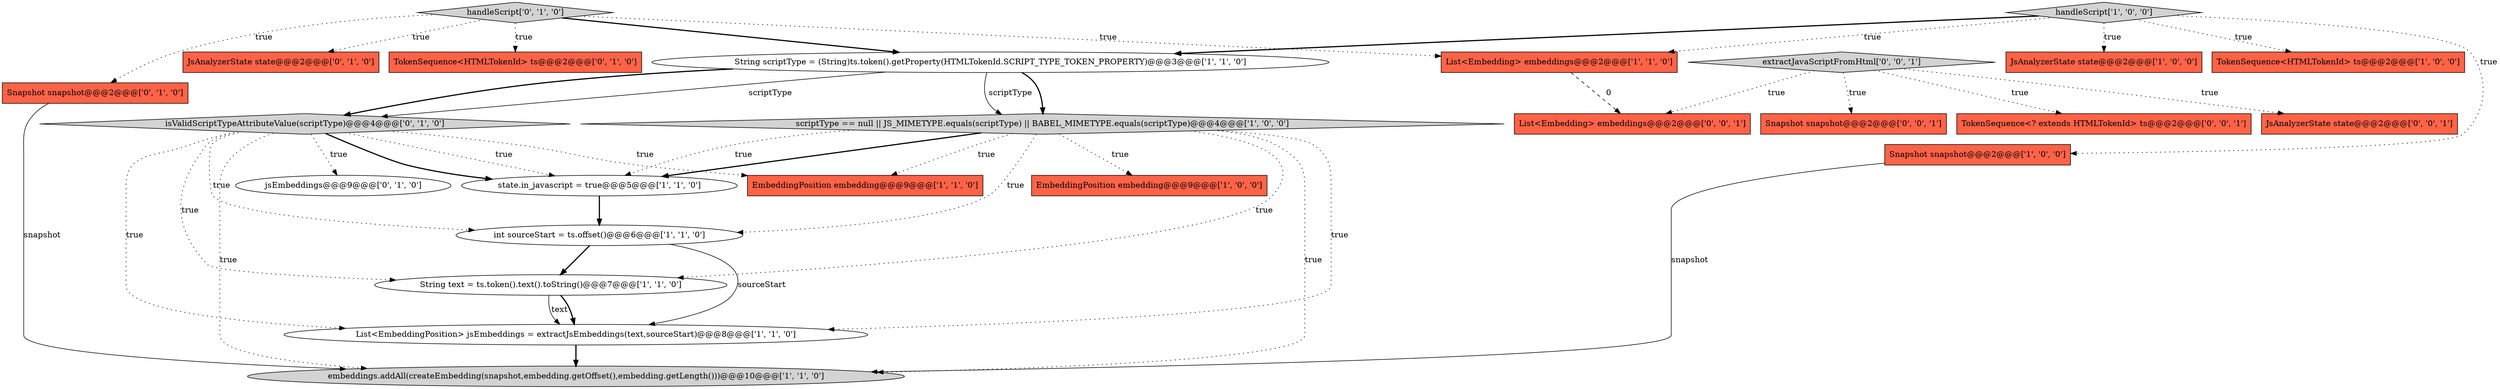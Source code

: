 digraph {
1 [style = filled, label = "int sourceStart = ts.offset()@@@6@@@['1', '1', '0']", fillcolor = white, shape = ellipse image = "AAA0AAABBB1BBB"];
8 [style = filled, label = "state.in_javascript = true@@@5@@@['1', '1', '0']", fillcolor = white, shape = ellipse image = "AAA0AAABBB1BBB"];
17 [style = filled, label = "Snapshot snapshot@@@2@@@['0', '1', '0']", fillcolor = tomato, shape = box image = "AAA0AAABBB2BBB"];
2 [style = filled, label = "handleScript['1', '0', '0']", fillcolor = lightgray, shape = diamond image = "AAA0AAABBB1BBB"];
7 [style = filled, label = "scriptType == null || JS_MIMETYPE.equals(scriptType) || BABEL_MIMETYPE.equals(scriptType)@@@4@@@['1', '0', '0']", fillcolor = lightgray, shape = diamond image = "AAA0AAABBB1BBB"];
16 [style = filled, label = "jsEmbeddings@@@9@@@['0', '1', '0']", fillcolor = white, shape = ellipse image = "AAA0AAABBB2BBB"];
19 [style = filled, label = "handleScript['0', '1', '0']", fillcolor = lightgray, shape = diamond image = "AAA0AAABBB2BBB"];
11 [style = filled, label = "JsAnalyzerState state@@@2@@@['1', '0', '0']", fillcolor = tomato, shape = box image = "AAA0AAABBB1BBB"];
12 [style = filled, label = "List<Embedding> embeddings@@@2@@@['1', '1', '0']", fillcolor = tomato, shape = box image = "AAA0AAABBB1BBB"];
0 [style = filled, label = "TokenSequence<HTMLTokenId> ts@@@2@@@['1', '0', '0']", fillcolor = tomato, shape = box image = "AAA0AAABBB1BBB"];
9 [style = filled, label = "List<EmbeddingPosition> jsEmbeddings = extractJsEmbeddings(text,sourceStart)@@@8@@@['1', '1', '0']", fillcolor = white, shape = ellipse image = "AAA0AAABBB1BBB"];
6 [style = filled, label = "EmbeddingPosition embedding@@@9@@@['1', '0', '0']", fillcolor = tomato, shape = box image = "AAA0AAABBB1BBB"];
21 [style = filled, label = "JsAnalyzerState state@@@2@@@['0', '0', '1']", fillcolor = tomato, shape = box image = "AAA0AAABBB3BBB"];
3 [style = filled, label = "String text = ts.token().text().toString()@@@7@@@['1', '1', '0']", fillcolor = white, shape = ellipse image = "AAA0AAABBB1BBB"];
22 [style = filled, label = "Snapshot snapshot@@@2@@@['0', '0', '1']", fillcolor = tomato, shape = box image = "AAA0AAABBB3BBB"];
20 [style = filled, label = "extractJavaScriptFromHtml['0', '0', '1']", fillcolor = lightgray, shape = diamond image = "AAA0AAABBB3BBB"];
24 [style = filled, label = "List<Embedding> embeddings@@@2@@@['0', '0', '1']", fillcolor = tomato, shape = box image = "AAA0AAABBB3BBB"];
13 [style = filled, label = "EmbeddingPosition embedding@@@9@@@['1', '1', '0']", fillcolor = tomato, shape = box image = "AAA0AAABBB1BBB"];
15 [style = filled, label = "JsAnalyzerState state@@@2@@@['0', '1', '0']", fillcolor = tomato, shape = box image = "AAA0AAABBB2BBB"];
23 [style = filled, label = "TokenSequence<? extends HTMLTokenId> ts@@@2@@@['0', '0', '1']", fillcolor = tomato, shape = box image = "AAA0AAABBB3BBB"];
5 [style = filled, label = "Snapshot snapshot@@@2@@@['1', '0', '0']", fillcolor = tomato, shape = box image = "AAA0AAABBB1BBB"];
4 [style = filled, label = "String scriptType = (String)ts.token().getProperty(HTMLTokenId.SCRIPT_TYPE_TOKEN_PROPERTY)@@@3@@@['1', '1', '0']", fillcolor = white, shape = ellipse image = "AAA0AAABBB1BBB"];
10 [style = filled, label = "embeddings.addAll(createEmbedding(snapshot,embedding.getOffset(),embedding.getLength()))@@@10@@@['1', '1', '0']", fillcolor = lightgray, shape = ellipse image = "AAA0AAABBB1BBB"];
18 [style = filled, label = "isValidScriptTypeAttributeValue(scriptType)@@@4@@@['0', '1', '0']", fillcolor = lightgray, shape = diamond image = "AAA0AAABBB2BBB"];
14 [style = filled, label = "TokenSequence<HTMLTokenId> ts@@@2@@@['0', '1', '0']", fillcolor = tomato, shape = box image = "AAA0AAABBB2BBB"];
2->11 [style = dotted, label="true"];
18->3 [style = dotted, label="true"];
7->8 [style = bold, label=""];
4->7 [style = bold, label=""];
2->4 [style = bold, label=""];
4->18 [style = solid, label="scriptType"];
18->1 [style = dotted, label="true"];
20->21 [style = dotted, label="true"];
7->8 [style = dotted, label="true"];
7->10 [style = dotted, label="true"];
18->8 [style = dotted, label="true"];
2->5 [style = dotted, label="true"];
3->9 [style = solid, label="text"];
7->13 [style = dotted, label="true"];
19->14 [style = dotted, label="true"];
7->1 [style = dotted, label="true"];
17->10 [style = solid, label="snapshot"];
20->24 [style = dotted, label="true"];
7->9 [style = dotted, label="true"];
12->24 [style = dashed, label="0"];
20->23 [style = dotted, label="true"];
18->13 [style = dotted, label="true"];
5->10 [style = solid, label="snapshot"];
8->1 [style = bold, label=""];
18->16 [style = dotted, label="true"];
1->3 [style = bold, label=""];
19->12 [style = dotted, label="true"];
3->9 [style = bold, label=""];
19->15 [style = dotted, label="true"];
20->22 [style = dotted, label="true"];
2->12 [style = dotted, label="true"];
19->4 [style = bold, label=""];
18->10 [style = dotted, label="true"];
19->17 [style = dotted, label="true"];
18->8 [style = bold, label=""];
2->0 [style = dotted, label="true"];
1->9 [style = solid, label="sourceStart"];
18->9 [style = dotted, label="true"];
4->7 [style = solid, label="scriptType"];
7->3 [style = dotted, label="true"];
4->18 [style = bold, label=""];
9->10 [style = bold, label=""];
7->6 [style = dotted, label="true"];
}
